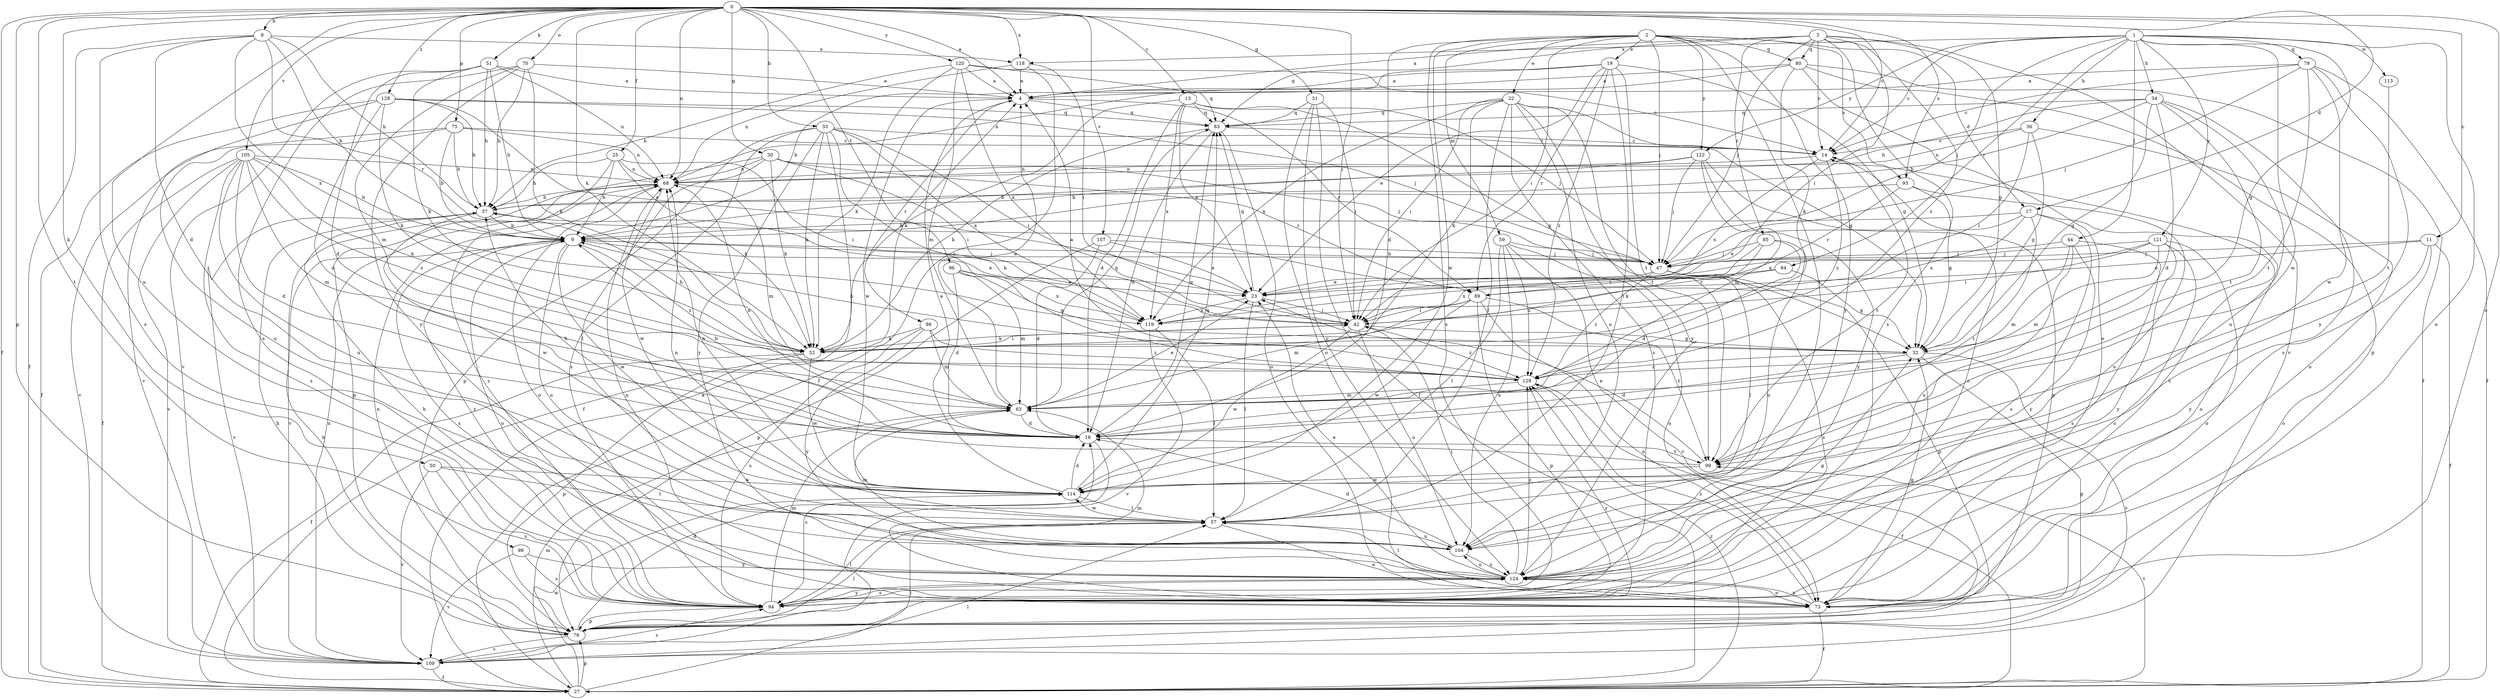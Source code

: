 strict digraph  {
0;
1;
2;
3;
4;
8;
9;
11;
13;
14;
17;
18;
19;
22;
23;
25;
27;
30;
31;
32;
33;
34;
36;
37;
42;
44;
47;
50;
51;
52;
57;
59;
63;
68;
70;
73;
75;
78;
79;
80;
83;
84;
85;
86;
89;
93;
94;
96;
98;
99;
104;
105;
107;
109;
113;
114;
118;
119;
120;
121;
122;
124;
128;
129;
0 -> 4  [label=a];
0 -> 8  [label=b];
0 -> 11  [label=c];
0 -> 13  [label=c];
0 -> 14  [label=c];
0 -> 17  [label=d];
0 -> 25  [label=f];
0 -> 27  [label=f];
0 -> 30  [label=g];
0 -> 31  [label=g];
0 -> 33  [label=h];
0 -> 42  [label=i];
0 -> 50  [label=k];
0 -> 51  [label=k];
0 -> 52  [label=k];
0 -> 68  [label=n];
0 -> 70  [label=o];
0 -> 73  [label=o];
0 -> 75  [label=p];
0 -> 78  [label=p];
0 -> 93  [label=s];
0 -> 96  [label=t];
0 -> 98  [label=t];
0 -> 104  [label=u];
0 -> 105  [label=v];
0 -> 107  [label=v];
0 -> 118  [label=x];
0 -> 120  [label=y];
0 -> 128  [label=z];
1 -> 14  [label=c];
1 -> 32  [label=g];
1 -> 34  [label=h];
1 -> 36  [label=h];
1 -> 44  [label=j];
1 -> 47  [label=j];
1 -> 73  [label=o];
1 -> 79  [label=q];
1 -> 84  [label=r];
1 -> 113  [label=w];
1 -> 114  [label=w];
1 -> 118  [label=x];
1 -> 121  [label=y];
1 -> 122  [label=y];
2 -> 17  [label=d];
2 -> 18  [label=d];
2 -> 19  [label=e];
2 -> 22  [label=e];
2 -> 42  [label=i];
2 -> 47  [label=j];
2 -> 57  [label=l];
2 -> 59  [label=m];
2 -> 80  [label=q];
2 -> 93  [label=s];
2 -> 94  [label=s];
2 -> 114  [label=w];
2 -> 122  [label=y];
2 -> 124  [label=y];
3 -> 4  [label=a];
3 -> 14  [label=c];
3 -> 32  [label=g];
3 -> 42  [label=i];
3 -> 47  [label=j];
3 -> 80  [label=q];
3 -> 83  [label=q];
3 -> 85  [label=r];
3 -> 94  [label=s];
3 -> 109  [label=v];
3 -> 129  [label=z];
4 -> 83  [label=q];
4 -> 86  [label=r];
4 -> 89  [label=r];
4 -> 114  [label=w];
8 -> 9  [label=b];
8 -> 18  [label=d];
8 -> 27  [label=f];
8 -> 37  [label=h];
8 -> 89  [label=r];
8 -> 94  [label=s];
8 -> 118  [label=x];
8 -> 119  [label=x];
9 -> 23  [label=e];
9 -> 47  [label=j];
9 -> 73  [label=o];
9 -> 94  [label=s];
9 -> 104  [label=u];
9 -> 114  [label=w];
9 -> 124  [label=y];
9 -> 129  [label=z];
11 -> 23  [label=e];
11 -> 27  [label=f];
11 -> 47  [label=j];
11 -> 73  [label=o];
11 -> 124  [label=y];
13 -> 18  [label=d];
13 -> 23  [label=e];
13 -> 32  [label=g];
13 -> 47  [label=j];
13 -> 52  [label=k];
13 -> 83  [label=q];
13 -> 119  [label=x];
14 -> 68  [label=n];
14 -> 99  [label=t];
14 -> 119  [label=x];
14 -> 129  [label=z];
17 -> 9  [label=b];
17 -> 23  [label=e];
17 -> 73  [label=o];
17 -> 94  [label=s];
17 -> 99  [label=t];
17 -> 119  [label=x];
18 -> 9  [label=b];
18 -> 68  [label=n];
18 -> 83  [label=q];
18 -> 94  [label=s];
18 -> 99  [label=t];
19 -> 4  [label=a];
19 -> 9  [label=b];
19 -> 23  [label=e];
19 -> 32  [label=g];
19 -> 57  [label=l];
19 -> 89  [label=r];
19 -> 99  [label=t];
19 -> 129  [label=z];
22 -> 32  [label=g];
22 -> 42  [label=i];
22 -> 52  [label=k];
22 -> 57  [label=l];
22 -> 83  [label=q];
22 -> 94  [label=s];
22 -> 99  [label=t];
22 -> 104  [label=u];
22 -> 119  [label=x];
22 -> 124  [label=y];
23 -> 42  [label=i];
23 -> 57  [label=l];
23 -> 83  [label=q];
23 -> 119  [label=x];
25 -> 9  [label=b];
25 -> 37  [label=h];
25 -> 42  [label=i];
25 -> 52  [label=k];
25 -> 68  [label=n];
25 -> 94  [label=s];
27 -> 4  [label=a];
27 -> 57  [label=l];
27 -> 63  [label=m];
27 -> 78  [label=p];
27 -> 99  [label=t];
27 -> 114  [label=w];
27 -> 129  [label=z];
30 -> 42  [label=i];
30 -> 47  [label=j];
30 -> 52  [label=k];
30 -> 57  [label=l];
30 -> 68  [label=n];
30 -> 78  [label=p];
30 -> 89  [label=r];
31 -> 27  [label=f];
31 -> 42  [label=i];
31 -> 73  [label=o];
31 -> 83  [label=q];
31 -> 124  [label=y];
32 -> 9  [label=b];
32 -> 18  [label=d];
32 -> 78  [label=p];
32 -> 109  [label=v];
32 -> 129  [label=z];
33 -> 14  [label=c];
33 -> 27  [label=f];
33 -> 42  [label=i];
33 -> 52  [label=k];
33 -> 78  [label=p];
33 -> 94  [label=s];
33 -> 119  [label=x];
33 -> 124  [label=y];
33 -> 129  [label=z];
34 -> 9  [label=b];
34 -> 18  [label=d];
34 -> 32  [label=g];
34 -> 37  [label=h];
34 -> 83  [label=q];
34 -> 94  [label=s];
34 -> 99  [label=t];
34 -> 104  [label=u];
36 -> 14  [label=c];
36 -> 32  [label=g];
36 -> 42  [label=i];
36 -> 68  [label=n];
36 -> 73  [label=o];
37 -> 9  [label=b];
37 -> 109  [label=v];
37 -> 114  [label=w];
42 -> 32  [label=g];
42 -> 52  [label=k];
42 -> 104  [label=u];
42 -> 114  [label=w];
42 -> 129  [label=z];
44 -> 47  [label=j];
44 -> 63  [label=m];
44 -> 94  [label=s];
44 -> 104  [label=u];
44 -> 124  [label=y];
47 -> 9  [label=b];
47 -> 23  [label=e];
47 -> 57  [label=l];
47 -> 78  [label=p];
47 -> 94  [label=s];
47 -> 129  [label=z];
50 -> 57  [label=l];
50 -> 94  [label=s];
50 -> 109  [label=v];
50 -> 114  [label=w];
51 -> 4  [label=a];
51 -> 9  [label=b];
51 -> 18  [label=d];
51 -> 37  [label=h];
51 -> 52  [label=k];
51 -> 68  [label=n];
51 -> 109  [label=v];
52 -> 27  [label=f];
52 -> 37  [label=h];
52 -> 42  [label=i];
52 -> 78  [label=p];
52 -> 114  [label=w];
57 -> 68  [label=n];
57 -> 73  [label=o];
57 -> 104  [label=u];
57 -> 114  [label=w];
59 -> 47  [label=j];
59 -> 57  [label=l];
59 -> 73  [label=o];
59 -> 104  [label=u];
59 -> 109  [label=v];
59 -> 129  [label=z];
63 -> 4  [label=a];
63 -> 18  [label=d];
63 -> 23  [label=e];
63 -> 83  [label=q];
68 -> 37  [label=h];
68 -> 63  [label=m];
68 -> 73  [label=o];
68 -> 109  [label=v];
68 -> 114  [label=w];
70 -> 4  [label=a];
70 -> 37  [label=h];
70 -> 52  [label=k];
70 -> 63  [label=m];
70 -> 94  [label=s];
70 -> 124  [label=y];
73 -> 14  [label=c];
73 -> 27  [label=f];
73 -> 32  [label=g];
73 -> 63  [label=m];
73 -> 68  [label=n];
73 -> 124  [label=y];
73 -> 129  [label=z];
75 -> 9  [label=b];
75 -> 14  [label=c];
75 -> 37  [label=h];
75 -> 68  [label=n];
75 -> 104  [label=u];
75 -> 109  [label=v];
78 -> 9  [label=b];
78 -> 18  [label=d];
78 -> 37  [label=h];
78 -> 57  [label=l];
78 -> 68  [label=n];
78 -> 109  [label=v];
78 -> 129  [label=z];
79 -> 4  [label=a];
79 -> 14  [label=c];
79 -> 27  [label=f];
79 -> 47  [label=j];
79 -> 99  [label=t];
79 -> 114  [label=w];
79 -> 124  [label=y];
80 -> 4  [label=a];
80 -> 27  [label=f];
80 -> 52  [label=k];
80 -> 68  [label=n];
80 -> 73  [label=o];
80 -> 78  [label=p];
83 -> 14  [label=c];
83 -> 18  [label=d];
83 -> 52  [label=k];
83 -> 73  [label=o];
84 -> 32  [label=g];
84 -> 89  [label=r];
84 -> 119  [label=x];
85 -> 18  [label=d];
85 -> 42  [label=i];
85 -> 47  [label=j];
85 -> 52  [label=k];
85 -> 104  [label=u];
86 -> 52  [label=k];
86 -> 63  [label=m];
86 -> 94  [label=s];
86 -> 124  [label=y];
86 -> 129  [label=z];
89 -> 42  [label=i];
89 -> 63  [label=m];
89 -> 73  [label=o];
89 -> 78  [label=p];
89 -> 99  [label=t];
89 -> 114  [label=w];
93 -> 32  [label=g];
93 -> 37  [label=h];
93 -> 89  [label=r];
93 -> 104  [label=u];
94 -> 14  [label=c];
94 -> 37  [label=h];
94 -> 57  [label=l];
94 -> 63  [label=m];
94 -> 78  [label=p];
94 -> 124  [label=y];
96 -> 18  [label=d];
96 -> 23  [label=e];
96 -> 32  [label=g];
96 -> 63  [label=m];
96 -> 119  [label=x];
98 -> 94  [label=s];
98 -> 109  [label=v];
98 -> 124  [label=y];
99 -> 23  [label=e];
99 -> 37  [label=h];
99 -> 114  [label=w];
104 -> 18  [label=d];
104 -> 63  [label=m];
104 -> 124  [label=y];
105 -> 9  [label=b];
105 -> 18  [label=d];
105 -> 27  [label=f];
105 -> 52  [label=k];
105 -> 63  [label=m];
105 -> 68  [label=n];
105 -> 94  [label=s];
105 -> 104  [label=u];
105 -> 109  [label=v];
105 -> 129  [label=z];
107 -> 18  [label=d];
107 -> 23  [label=e];
107 -> 47  [label=j];
107 -> 78  [label=p];
109 -> 27  [label=f];
109 -> 57  [label=l];
109 -> 68  [label=n];
109 -> 94  [label=s];
113 -> 99  [label=t];
114 -> 4  [label=a];
114 -> 18  [label=d];
114 -> 57  [label=l];
114 -> 68  [label=n];
114 -> 83  [label=q];
118 -> 4  [label=a];
118 -> 27  [label=f];
118 -> 42  [label=i];
118 -> 68  [label=n];
119 -> 37  [label=h];
119 -> 57  [label=l];
119 -> 109  [label=v];
120 -> 4  [label=a];
120 -> 14  [label=c];
120 -> 37  [label=h];
120 -> 52  [label=k];
120 -> 63  [label=m];
120 -> 83  [label=q];
120 -> 119  [label=x];
121 -> 23  [label=e];
121 -> 42  [label=i];
121 -> 47  [label=j];
121 -> 63  [label=m];
121 -> 73  [label=o];
121 -> 94  [label=s];
121 -> 124  [label=y];
122 -> 9  [label=b];
122 -> 47  [label=j];
122 -> 63  [label=m];
122 -> 68  [label=n];
122 -> 78  [label=p];
122 -> 124  [label=y];
124 -> 23  [label=e];
124 -> 32  [label=g];
124 -> 42  [label=i];
124 -> 57  [label=l];
124 -> 73  [label=o];
124 -> 94  [label=s];
124 -> 104  [label=u];
124 -> 129  [label=z];
128 -> 18  [label=d];
128 -> 23  [label=e];
128 -> 27  [label=f];
128 -> 37  [label=h];
128 -> 47  [label=j];
128 -> 52  [label=k];
128 -> 83  [label=q];
128 -> 109  [label=v];
129 -> 4  [label=a];
129 -> 27  [label=f];
129 -> 63  [label=m];
}
